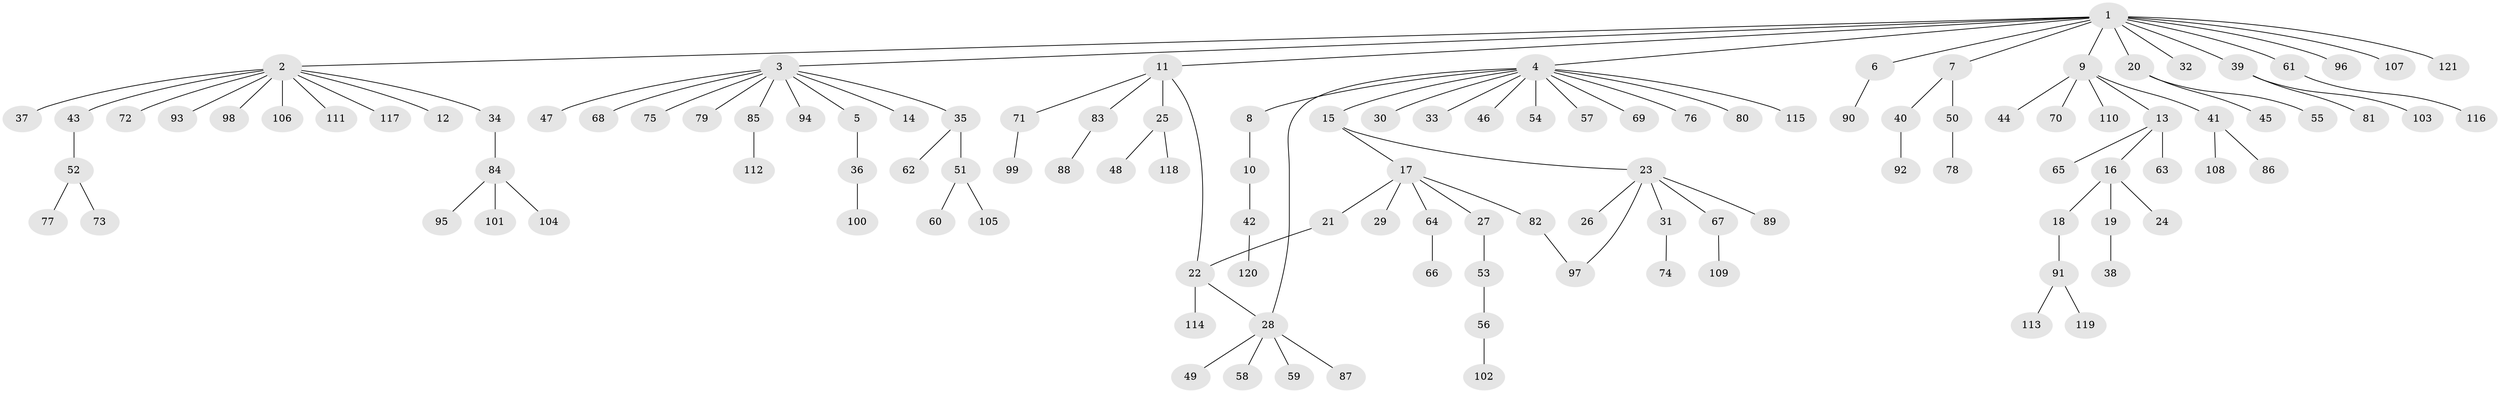 // Generated by graph-tools (version 1.1) at 2025/49/03/09/25 03:49:54]
// undirected, 121 vertices, 123 edges
graph export_dot {
graph [start="1"]
  node [color=gray90,style=filled];
  1;
  2;
  3;
  4;
  5;
  6;
  7;
  8;
  9;
  10;
  11;
  12;
  13;
  14;
  15;
  16;
  17;
  18;
  19;
  20;
  21;
  22;
  23;
  24;
  25;
  26;
  27;
  28;
  29;
  30;
  31;
  32;
  33;
  34;
  35;
  36;
  37;
  38;
  39;
  40;
  41;
  42;
  43;
  44;
  45;
  46;
  47;
  48;
  49;
  50;
  51;
  52;
  53;
  54;
  55;
  56;
  57;
  58;
  59;
  60;
  61;
  62;
  63;
  64;
  65;
  66;
  67;
  68;
  69;
  70;
  71;
  72;
  73;
  74;
  75;
  76;
  77;
  78;
  79;
  80;
  81;
  82;
  83;
  84;
  85;
  86;
  87;
  88;
  89;
  90;
  91;
  92;
  93;
  94;
  95;
  96;
  97;
  98;
  99;
  100;
  101;
  102;
  103;
  104;
  105;
  106;
  107;
  108;
  109;
  110;
  111;
  112;
  113;
  114;
  115;
  116;
  117;
  118;
  119;
  120;
  121;
  1 -- 2;
  1 -- 3;
  1 -- 4;
  1 -- 6;
  1 -- 7;
  1 -- 9;
  1 -- 11;
  1 -- 20;
  1 -- 32;
  1 -- 39;
  1 -- 61;
  1 -- 96;
  1 -- 107;
  1 -- 121;
  2 -- 12;
  2 -- 34;
  2 -- 37;
  2 -- 43;
  2 -- 72;
  2 -- 93;
  2 -- 98;
  2 -- 106;
  2 -- 111;
  2 -- 117;
  3 -- 5;
  3 -- 14;
  3 -- 35;
  3 -- 47;
  3 -- 68;
  3 -- 75;
  3 -- 79;
  3 -- 85;
  3 -- 94;
  4 -- 8;
  4 -- 15;
  4 -- 28;
  4 -- 30;
  4 -- 33;
  4 -- 46;
  4 -- 54;
  4 -- 57;
  4 -- 69;
  4 -- 76;
  4 -- 80;
  4 -- 115;
  5 -- 36;
  6 -- 90;
  7 -- 40;
  7 -- 50;
  8 -- 10;
  9 -- 13;
  9 -- 41;
  9 -- 44;
  9 -- 70;
  9 -- 110;
  10 -- 42;
  11 -- 22;
  11 -- 25;
  11 -- 71;
  11 -- 83;
  13 -- 16;
  13 -- 63;
  13 -- 65;
  15 -- 17;
  15 -- 23;
  16 -- 18;
  16 -- 19;
  16 -- 24;
  17 -- 21;
  17 -- 27;
  17 -- 29;
  17 -- 64;
  17 -- 82;
  18 -- 91;
  19 -- 38;
  20 -- 45;
  20 -- 55;
  21 -- 22;
  22 -- 28;
  22 -- 114;
  23 -- 26;
  23 -- 31;
  23 -- 67;
  23 -- 89;
  23 -- 97;
  25 -- 48;
  25 -- 118;
  27 -- 53;
  28 -- 49;
  28 -- 58;
  28 -- 59;
  28 -- 87;
  31 -- 74;
  34 -- 84;
  35 -- 51;
  35 -- 62;
  36 -- 100;
  39 -- 81;
  39 -- 103;
  40 -- 92;
  41 -- 86;
  41 -- 108;
  42 -- 120;
  43 -- 52;
  50 -- 78;
  51 -- 60;
  51 -- 105;
  52 -- 73;
  52 -- 77;
  53 -- 56;
  56 -- 102;
  61 -- 116;
  64 -- 66;
  67 -- 109;
  71 -- 99;
  82 -- 97;
  83 -- 88;
  84 -- 95;
  84 -- 101;
  84 -- 104;
  85 -- 112;
  91 -- 113;
  91 -- 119;
}
